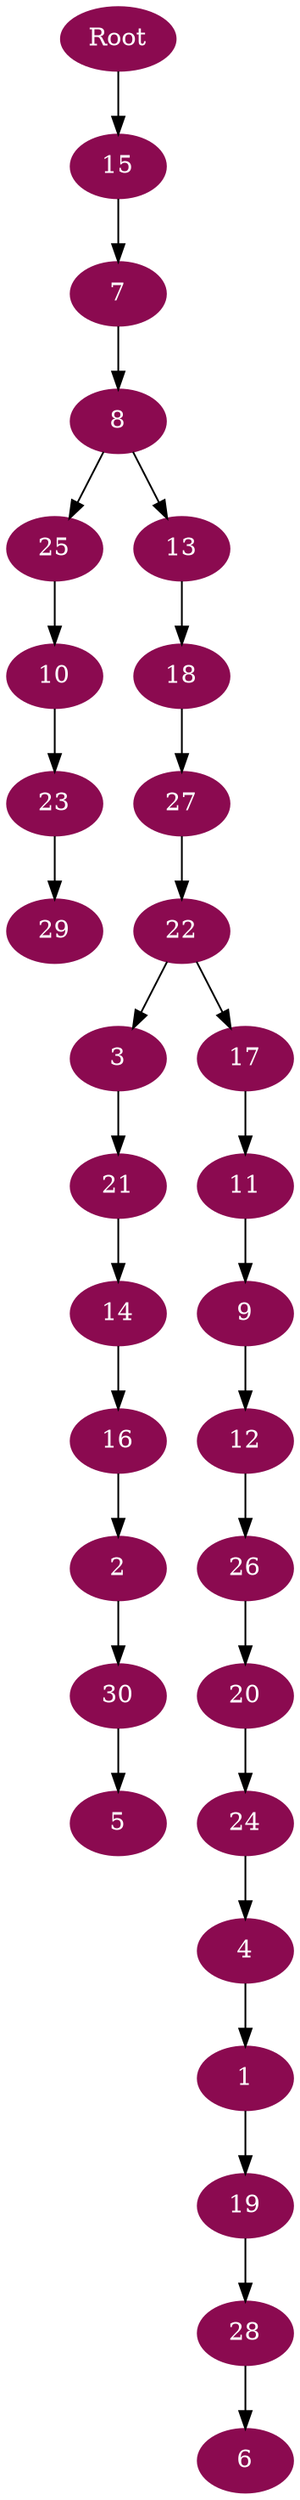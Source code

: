 digraph G {
node [color=deeppink4, style=filled, fontcolor=white];
4 -> 1;
16 -> 2;
22 -> 3;
24 -> 4;
30 -> 5;
28 -> 6;
15 -> 7;
7 -> 8;
11 -> 9;
25 -> 10;
17 -> 11;
9 -> 12;
8 -> 13;
21 -> 14;
Root -> 15;
14 -> 16;
22 -> 17;
13 -> 18;
1 -> 19;
26 -> 20;
3 -> 21;
27 -> 22;
10 -> 23;
20 -> 24;
8 -> 25;
12 -> 26;
18 -> 27;
19 -> 28;
23 -> 29;
2 -> 30;
}
